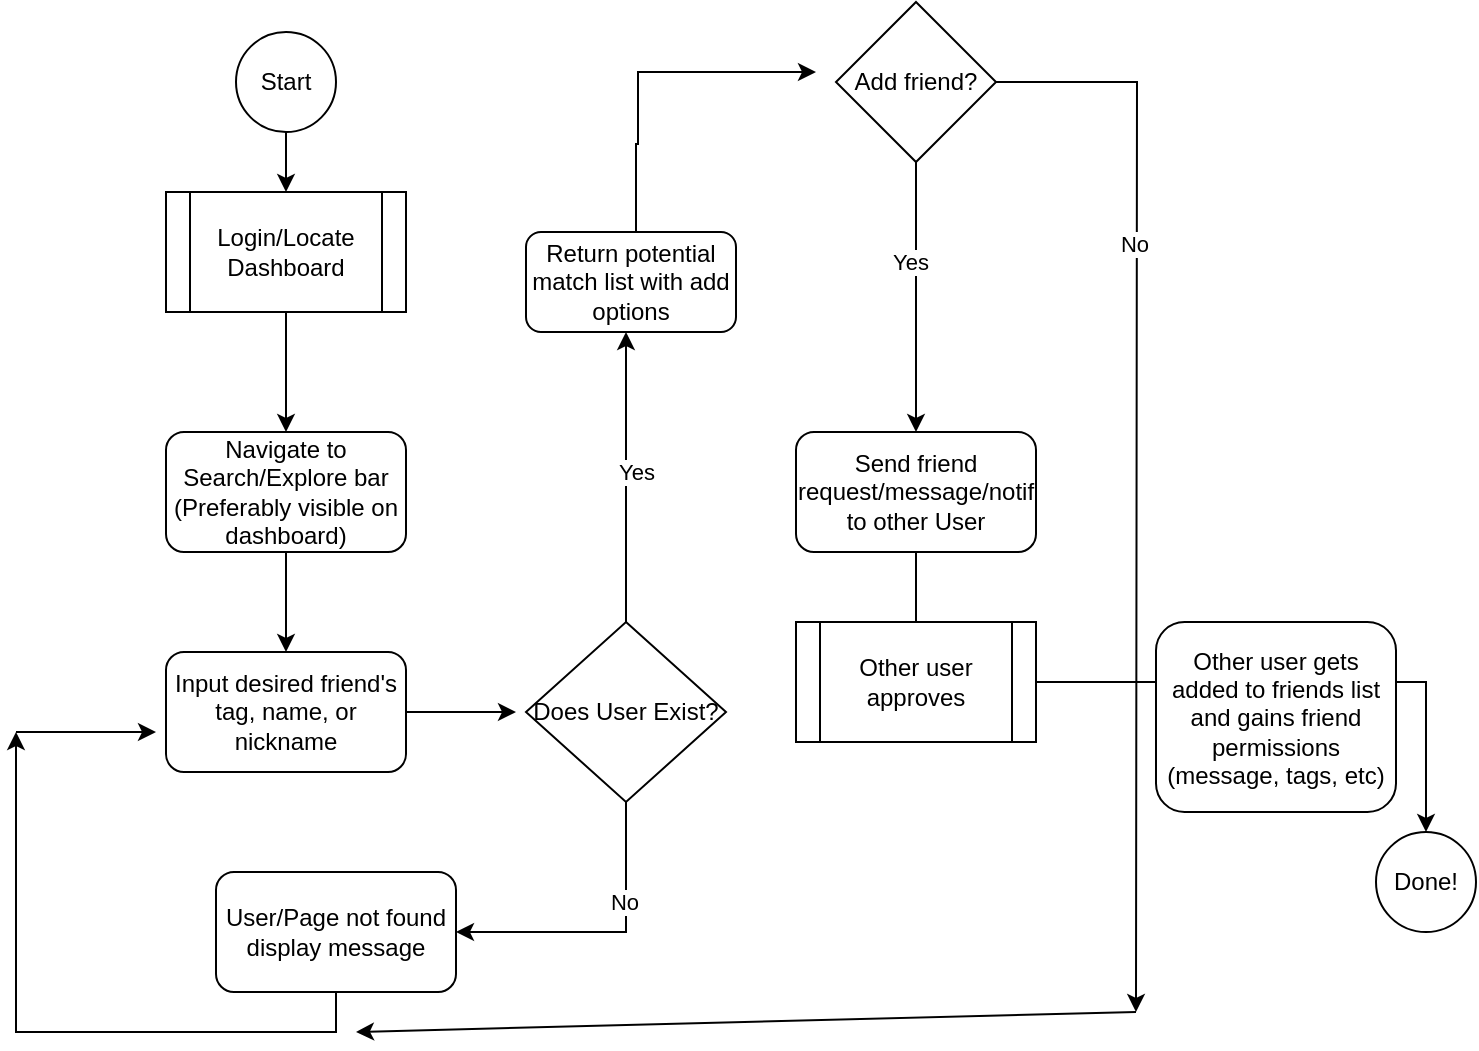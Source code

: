 <mxfile version="26.0.11">
  <diagram name="Page-1" id="QCp6UtUm4TMrUxZl3Vsu">
    <mxGraphModel dx="521" dy="618" grid="1" gridSize="10" guides="1" tooltips="1" connect="1" arrows="1" fold="1" page="1" pageScale="1" pageWidth="850" pageHeight="1100" math="0" shadow="0">
      <root>
        <mxCell id="0" />
        <mxCell id="1" parent="0" />
        <mxCell id="OKQ0TkXoXM1CddIEcsKx-2" style="edgeStyle=orthogonalEdgeStyle;rounded=0;orthogonalLoop=1;jettySize=auto;html=1;exitX=0.5;exitY=1;exitDx=0;exitDy=0;" edge="1" parent="1" source="OKQ0TkXoXM1CddIEcsKx-1">
          <mxGeometry relative="1" as="geometry">
            <mxPoint x="205" y="160" as="targetPoint" />
          </mxGeometry>
        </mxCell>
        <mxCell id="OKQ0TkXoXM1CddIEcsKx-1" value="Start" style="ellipse;whiteSpace=wrap;html=1;" vertex="1" parent="1">
          <mxGeometry x="180" y="80" width="50" height="50" as="geometry" />
        </mxCell>
        <mxCell id="OKQ0TkXoXM1CddIEcsKx-4" style="edgeStyle=orthogonalEdgeStyle;rounded=0;orthogonalLoop=1;jettySize=auto;html=1;exitX=0.5;exitY=1;exitDx=0;exitDy=0;" edge="1" parent="1" source="OKQ0TkXoXM1CddIEcsKx-3" target="OKQ0TkXoXM1CddIEcsKx-5">
          <mxGeometry relative="1" as="geometry">
            <mxPoint x="205" y="270" as="targetPoint" />
          </mxGeometry>
        </mxCell>
        <mxCell id="OKQ0TkXoXM1CddIEcsKx-3" value="Login/Locate Dashboard" style="shape=process;whiteSpace=wrap;html=1;backgroundOutline=1;" vertex="1" parent="1">
          <mxGeometry x="145" y="160" width="120" height="60" as="geometry" />
        </mxCell>
        <mxCell id="OKQ0TkXoXM1CddIEcsKx-6" style="edgeStyle=orthogonalEdgeStyle;rounded=0;orthogonalLoop=1;jettySize=auto;html=1;" edge="1" parent="1" source="OKQ0TkXoXM1CddIEcsKx-5" target="OKQ0TkXoXM1CddIEcsKx-7">
          <mxGeometry relative="1" as="geometry">
            <mxPoint x="205" y="400" as="targetPoint" />
          </mxGeometry>
        </mxCell>
        <mxCell id="OKQ0TkXoXM1CddIEcsKx-5" value="Navigate to Search/Explore bar (Preferably visible on dashboard)" style="rounded=1;whiteSpace=wrap;html=1;" vertex="1" parent="1">
          <mxGeometry x="145" y="280" width="120" height="60" as="geometry" />
        </mxCell>
        <mxCell id="OKQ0TkXoXM1CddIEcsKx-10" style="edgeStyle=orthogonalEdgeStyle;rounded=0;orthogonalLoop=1;jettySize=auto;html=1;exitX=1;exitY=0.5;exitDx=0;exitDy=0;" edge="1" parent="1" source="OKQ0TkXoXM1CddIEcsKx-7">
          <mxGeometry relative="1" as="geometry">
            <mxPoint x="320" y="420" as="targetPoint" />
          </mxGeometry>
        </mxCell>
        <mxCell id="OKQ0TkXoXM1CddIEcsKx-7" value="Input desired friend&#39;s tag, name, or nickname" style="rounded=1;whiteSpace=wrap;html=1;" vertex="1" parent="1">
          <mxGeometry x="145" y="390" width="120" height="60" as="geometry" />
        </mxCell>
        <mxCell id="OKQ0TkXoXM1CddIEcsKx-13" style="edgeStyle=orthogonalEdgeStyle;rounded=0;orthogonalLoop=1;jettySize=auto;html=1;" edge="1" parent="1" source="OKQ0TkXoXM1CddIEcsKx-11">
          <mxGeometry relative="1" as="geometry">
            <mxPoint x="375" y="230" as="targetPoint" />
          </mxGeometry>
        </mxCell>
        <mxCell id="OKQ0TkXoXM1CddIEcsKx-17" value="Yes" style="edgeLabel;html=1;align=center;verticalAlign=middle;resizable=0;points=[];" vertex="1" connectable="0" parent="OKQ0TkXoXM1CddIEcsKx-13">
          <mxGeometry x="0.042" y="-4" relative="1" as="geometry">
            <mxPoint as="offset" />
          </mxGeometry>
        </mxCell>
        <mxCell id="OKQ0TkXoXM1CddIEcsKx-14" style="edgeStyle=orthogonalEdgeStyle;rounded=0;orthogonalLoop=1;jettySize=auto;html=1;exitX=0.5;exitY=1;exitDx=0;exitDy=0;" edge="1" parent="1" source="OKQ0TkXoXM1CddIEcsKx-15">
          <mxGeometry relative="1" as="geometry">
            <mxPoint x="70" y="430" as="targetPoint" />
            <Array as="points">
              <mxPoint x="230" y="580" />
            </Array>
          </mxGeometry>
        </mxCell>
        <mxCell id="OKQ0TkXoXM1CddIEcsKx-11" value="Does User Exist?" style="rhombus;whiteSpace=wrap;html=1;" vertex="1" parent="1">
          <mxGeometry x="325" y="375" width="100" height="90" as="geometry" />
        </mxCell>
        <mxCell id="OKQ0TkXoXM1CddIEcsKx-16" value="" style="edgeStyle=orthogonalEdgeStyle;rounded=0;orthogonalLoop=1;jettySize=auto;html=1;exitX=0.5;exitY=1;exitDx=0;exitDy=0;" edge="1" parent="1" source="OKQ0TkXoXM1CddIEcsKx-11" target="OKQ0TkXoXM1CddIEcsKx-15">
          <mxGeometry relative="1" as="geometry">
            <mxPoint x="90" y="450" as="targetPoint" />
            <mxPoint x="375" y="465" as="sourcePoint" />
            <Array as="points">
              <mxPoint x="375" y="530" />
            </Array>
          </mxGeometry>
        </mxCell>
        <mxCell id="OKQ0TkXoXM1CddIEcsKx-18" value="No" style="edgeLabel;html=1;align=center;verticalAlign=middle;resizable=0;points=[];" vertex="1" connectable="0" parent="OKQ0TkXoXM1CddIEcsKx-16">
          <mxGeometry x="-0.331" y="-1" relative="1" as="geometry">
            <mxPoint as="offset" />
          </mxGeometry>
        </mxCell>
        <mxCell id="OKQ0TkXoXM1CddIEcsKx-15" value="User/Page not found display message" style="rounded=1;whiteSpace=wrap;html=1;" vertex="1" parent="1">
          <mxGeometry x="170" y="500" width="120" height="60" as="geometry" />
        </mxCell>
        <mxCell id="OKQ0TkXoXM1CddIEcsKx-21" value="" style="endArrow=classic;html=1;rounded=0;" edge="1" parent="1">
          <mxGeometry width="50" height="50" relative="1" as="geometry">
            <mxPoint x="70" y="430" as="sourcePoint" />
            <mxPoint x="140" y="430" as="targetPoint" />
          </mxGeometry>
        </mxCell>
        <mxCell id="OKQ0TkXoXM1CddIEcsKx-23" style="edgeStyle=orthogonalEdgeStyle;rounded=0;orthogonalLoop=1;jettySize=auto;html=1;" edge="1" parent="1" source="OKQ0TkXoXM1CddIEcsKx-22">
          <mxGeometry relative="1" as="geometry">
            <mxPoint x="470" y="100" as="targetPoint" />
            <Array as="points">
              <mxPoint x="380" y="136" />
              <mxPoint x="381" y="136" />
              <mxPoint x="381" y="100" />
            </Array>
          </mxGeometry>
        </mxCell>
        <mxCell id="OKQ0TkXoXM1CddIEcsKx-22" value="Return potential match list with add options" style="rounded=1;whiteSpace=wrap;html=1;" vertex="1" parent="1">
          <mxGeometry x="325" y="180" width="105" height="50" as="geometry" />
        </mxCell>
        <mxCell id="OKQ0TkXoXM1CddIEcsKx-26" style="edgeStyle=orthogonalEdgeStyle;rounded=0;orthogonalLoop=1;jettySize=auto;html=1;exitX=0.5;exitY=1;exitDx=0;exitDy=0;" edge="1" parent="1" source="OKQ0TkXoXM1CddIEcsKx-25">
          <mxGeometry relative="1" as="geometry">
            <mxPoint x="520" y="280" as="targetPoint" />
          </mxGeometry>
        </mxCell>
        <mxCell id="OKQ0TkXoXM1CddIEcsKx-29" value="Yes" style="edgeLabel;html=1;align=center;verticalAlign=middle;resizable=0;points=[];" vertex="1" connectable="0" parent="OKQ0TkXoXM1CddIEcsKx-26">
          <mxGeometry x="-0.271" y="-3" relative="1" as="geometry">
            <mxPoint as="offset" />
          </mxGeometry>
        </mxCell>
        <mxCell id="OKQ0TkXoXM1CddIEcsKx-31" style="edgeStyle=orthogonalEdgeStyle;rounded=0;orthogonalLoop=1;jettySize=auto;html=1;" edge="1" parent="1" source="OKQ0TkXoXM1CddIEcsKx-25">
          <mxGeometry relative="1" as="geometry">
            <mxPoint x="630" y="570" as="targetPoint" />
          </mxGeometry>
        </mxCell>
        <mxCell id="OKQ0TkXoXM1CddIEcsKx-33" value="No" style="edgeLabel;html=1;align=center;verticalAlign=middle;resizable=0;points=[];" vertex="1" connectable="0" parent="OKQ0TkXoXM1CddIEcsKx-31">
          <mxGeometry x="-0.436" y="-2" relative="1" as="geometry">
            <mxPoint as="offset" />
          </mxGeometry>
        </mxCell>
        <mxCell id="OKQ0TkXoXM1CddIEcsKx-25" value="Add friend?" style="rhombus;whiteSpace=wrap;html=1;" vertex="1" parent="1">
          <mxGeometry x="480" y="65" width="80" height="80" as="geometry" />
        </mxCell>
        <mxCell id="OKQ0TkXoXM1CddIEcsKx-34" style="edgeStyle=orthogonalEdgeStyle;rounded=0;orthogonalLoop=1;jettySize=auto;html=1;" edge="1" parent="1" source="OKQ0TkXoXM1CddIEcsKx-27">
          <mxGeometry relative="1" as="geometry">
            <mxPoint x="520" y="390" as="targetPoint" />
          </mxGeometry>
        </mxCell>
        <mxCell id="OKQ0TkXoXM1CddIEcsKx-27" value="Send friend request/message/notif to other User" style="rounded=1;whiteSpace=wrap;html=1;" vertex="1" parent="1">
          <mxGeometry x="460" y="280" width="120" height="60" as="geometry" />
        </mxCell>
        <mxCell id="OKQ0TkXoXM1CddIEcsKx-32" value="" style="endArrow=classic;html=1;rounded=0;" edge="1" parent="1">
          <mxGeometry width="50" height="50" relative="1" as="geometry">
            <mxPoint x="630" y="570" as="sourcePoint" />
            <mxPoint x="240" y="580" as="targetPoint" />
          </mxGeometry>
        </mxCell>
        <mxCell id="OKQ0TkXoXM1CddIEcsKx-37" value="" style="edgeStyle=orthogonalEdgeStyle;rounded=0;orthogonalLoop=1;jettySize=auto;html=1;" edge="1" parent="1" source="OKQ0TkXoXM1CddIEcsKx-35" target="OKQ0TkXoXM1CddIEcsKx-36">
          <mxGeometry relative="1" as="geometry" />
        </mxCell>
        <mxCell id="OKQ0TkXoXM1CddIEcsKx-35" value="Other user approves" style="shape=process;whiteSpace=wrap;html=1;backgroundOutline=1;" vertex="1" parent="1">
          <mxGeometry x="460" y="375" width="120" height="60" as="geometry" />
        </mxCell>
        <mxCell id="OKQ0TkXoXM1CddIEcsKx-36" value="Done!" style="ellipse;whiteSpace=wrap;html=1;aspect=fixed;" vertex="1" parent="1">
          <mxGeometry x="750" y="480" width="50" height="50" as="geometry" />
        </mxCell>
        <mxCell id="OKQ0TkXoXM1CddIEcsKx-38" value="Other user gets added to friends list and gains friend permissions (message, tags, etc)" style="rounded=1;whiteSpace=wrap;html=1;" vertex="1" parent="1">
          <mxGeometry x="640" y="375" width="120" height="95" as="geometry" />
        </mxCell>
      </root>
    </mxGraphModel>
  </diagram>
</mxfile>

